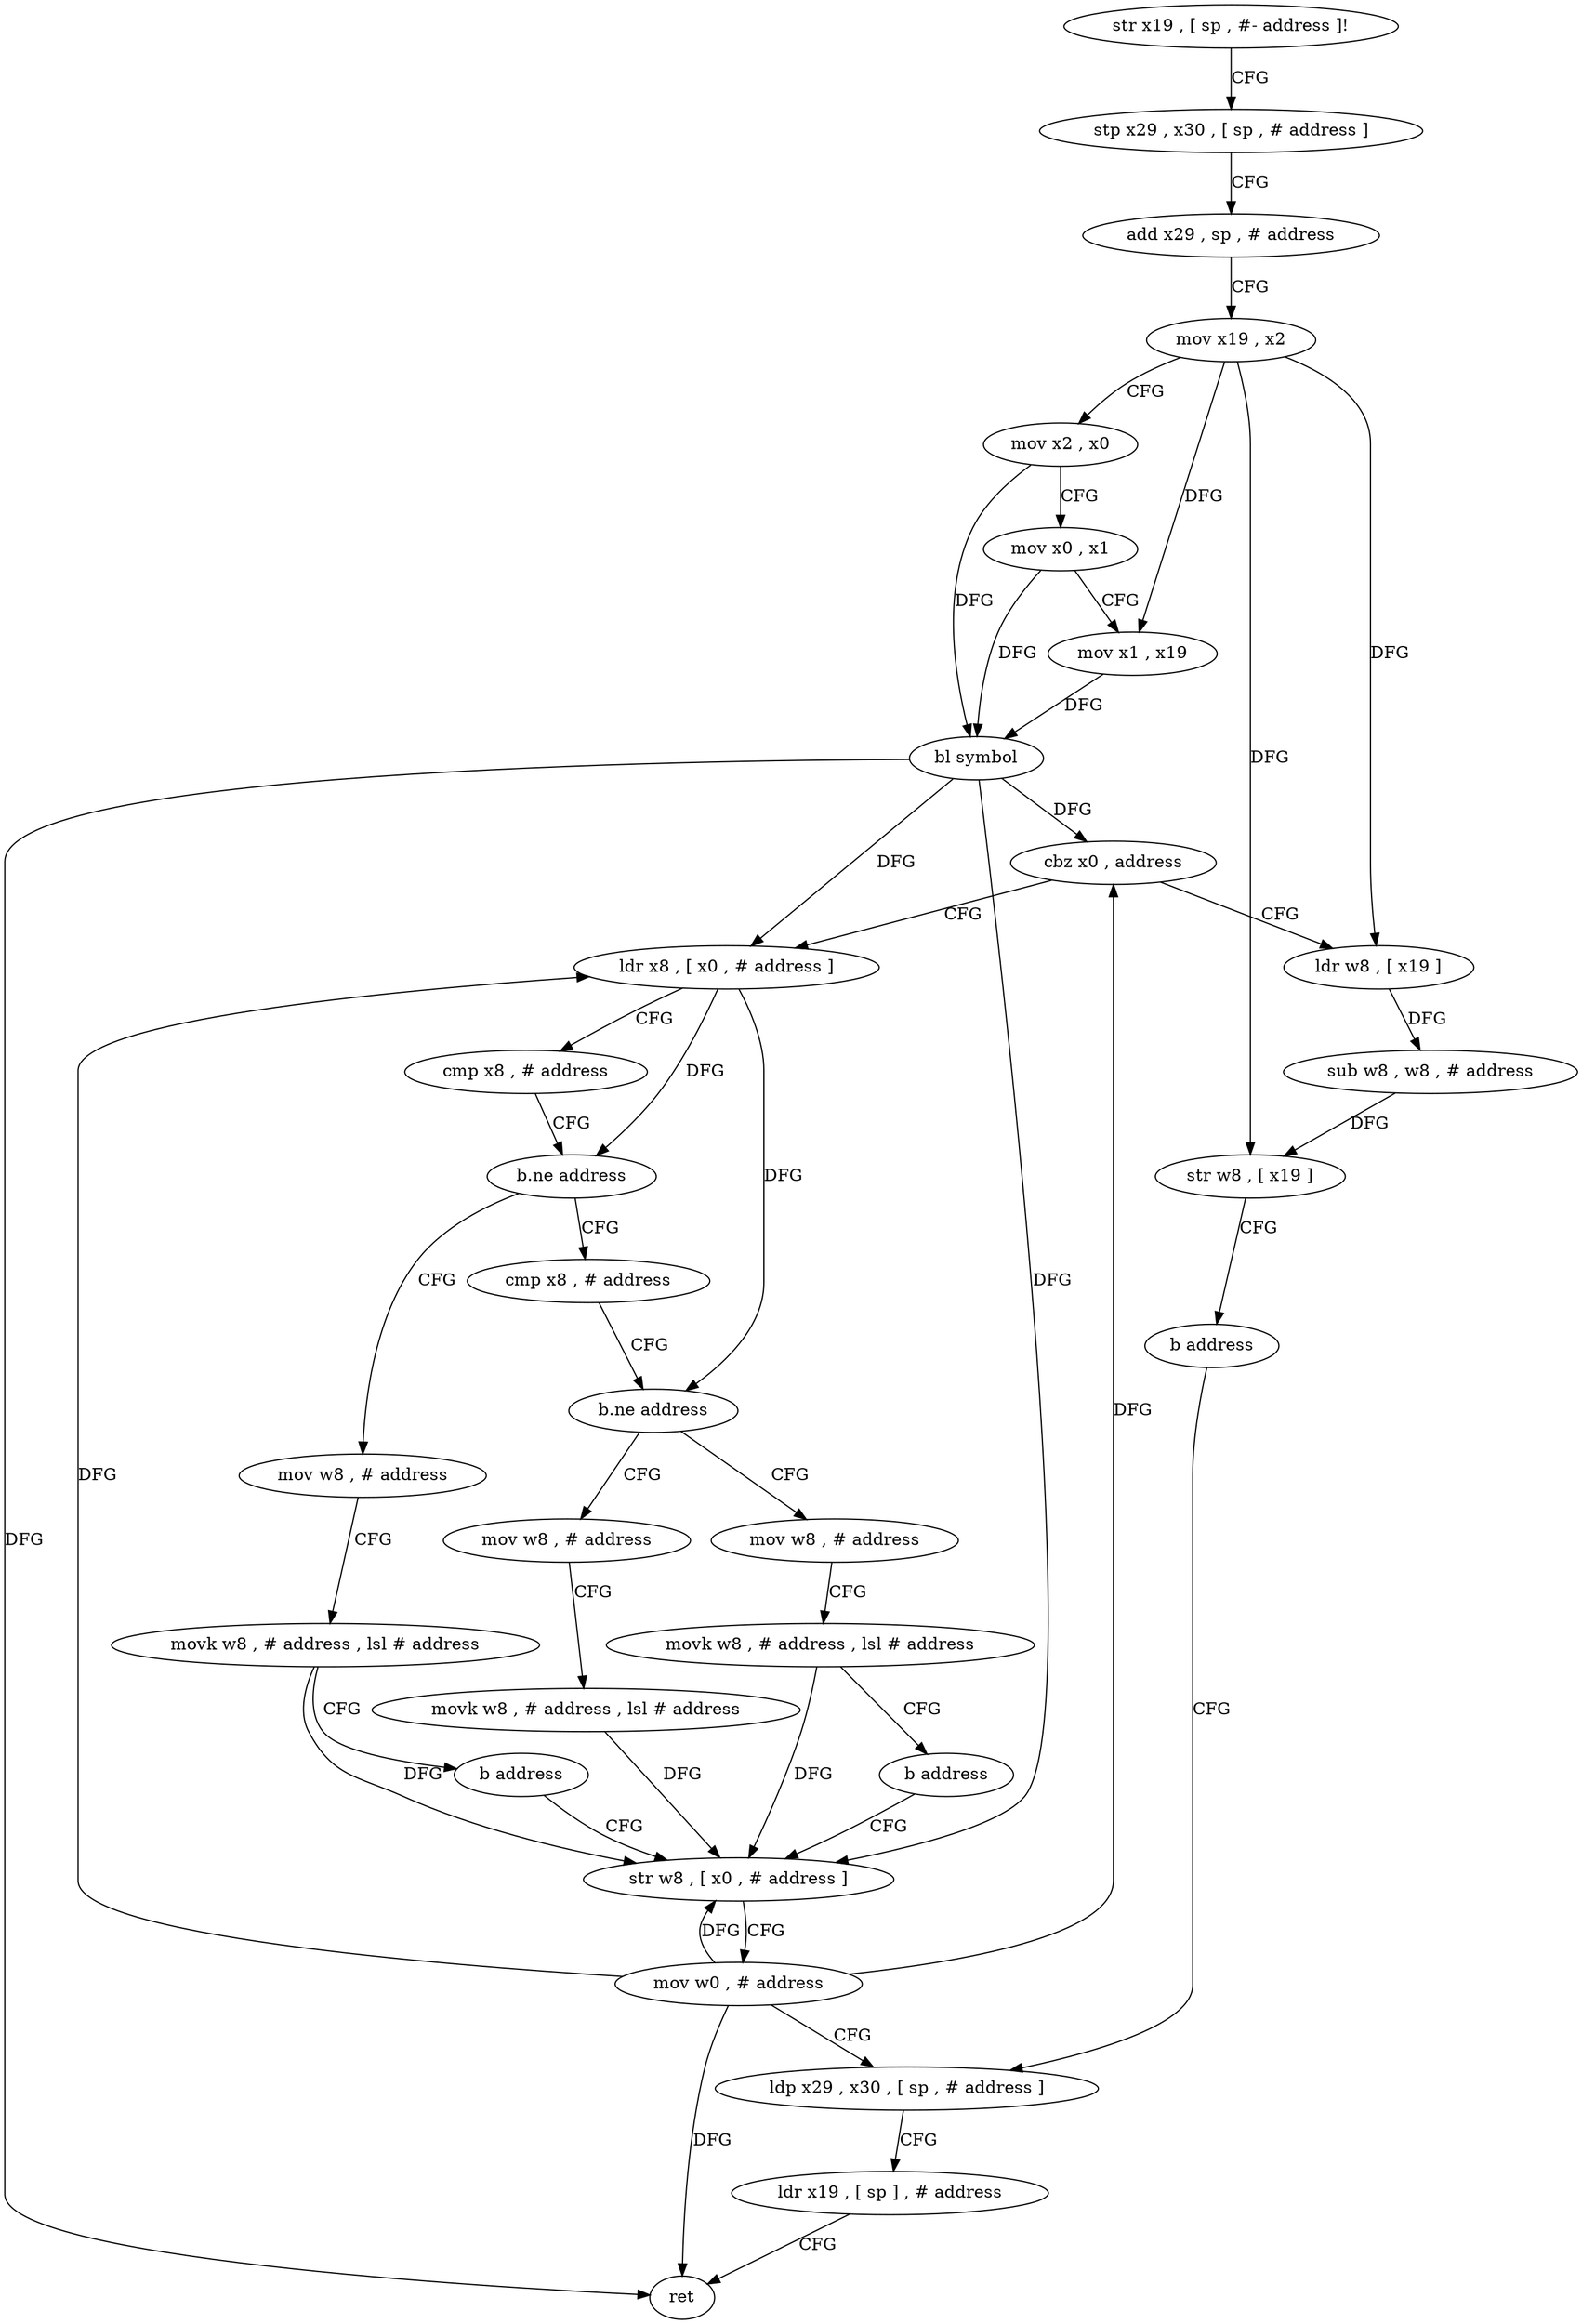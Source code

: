 digraph "func" {
"4247304" [label = "str x19 , [ sp , #- address ]!" ]
"4247308" [label = "stp x29 , x30 , [ sp , # address ]" ]
"4247312" [label = "add x29 , sp , # address" ]
"4247316" [label = "mov x19 , x2" ]
"4247320" [label = "mov x2 , x0" ]
"4247324" [label = "mov x0 , x1" ]
"4247328" [label = "mov x1 , x19" ]
"4247332" [label = "bl symbol" ]
"4247336" [label = "cbz x0 , address" ]
"4247364" [label = "ldr w8 , [ x19 ]" ]
"4247340" [label = "ldr x8 , [ x0 , # address ]" ]
"4247368" [label = "sub w8 , w8 , # address" ]
"4247372" [label = "str w8 , [ x19 ]" ]
"4247376" [label = "b address" ]
"4247416" [label = "ldp x29 , x30 , [ sp , # address ]" ]
"4247344" [label = "cmp x8 , # address" ]
"4247348" [label = "b.ne address" ]
"4247380" [label = "cmp x8 , # address" ]
"4247352" [label = "mov w8 , # address" ]
"4247420" [label = "ldr x19 , [ sp ] , # address" ]
"4247424" [label = "ret" ]
"4247384" [label = "b.ne address" ]
"4247400" [label = "mov w8 , # address" ]
"4247388" [label = "mov w8 , # address" ]
"4247356" [label = "movk w8 , # address , lsl # address" ]
"4247360" [label = "b address" ]
"4247408" [label = "str w8 , [ x0 , # address ]" ]
"4247404" [label = "movk w8 , # address , lsl # address" ]
"4247392" [label = "movk w8 , # address , lsl # address" ]
"4247396" [label = "b address" ]
"4247412" [label = "mov w0 , # address" ]
"4247304" -> "4247308" [ label = "CFG" ]
"4247308" -> "4247312" [ label = "CFG" ]
"4247312" -> "4247316" [ label = "CFG" ]
"4247316" -> "4247320" [ label = "CFG" ]
"4247316" -> "4247328" [ label = "DFG" ]
"4247316" -> "4247364" [ label = "DFG" ]
"4247316" -> "4247372" [ label = "DFG" ]
"4247320" -> "4247324" [ label = "CFG" ]
"4247320" -> "4247332" [ label = "DFG" ]
"4247324" -> "4247328" [ label = "CFG" ]
"4247324" -> "4247332" [ label = "DFG" ]
"4247328" -> "4247332" [ label = "DFG" ]
"4247332" -> "4247336" [ label = "DFG" ]
"4247332" -> "4247340" [ label = "DFG" ]
"4247332" -> "4247424" [ label = "DFG" ]
"4247332" -> "4247408" [ label = "DFG" ]
"4247336" -> "4247364" [ label = "CFG" ]
"4247336" -> "4247340" [ label = "CFG" ]
"4247364" -> "4247368" [ label = "DFG" ]
"4247340" -> "4247344" [ label = "CFG" ]
"4247340" -> "4247348" [ label = "DFG" ]
"4247340" -> "4247384" [ label = "DFG" ]
"4247368" -> "4247372" [ label = "DFG" ]
"4247372" -> "4247376" [ label = "CFG" ]
"4247376" -> "4247416" [ label = "CFG" ]
"4247416" -> "4247420" [ label = "CFG" ]
"4247344" -> "4247348" [ label = "CFG" ]
"4247348" -> "4247380" [ label = "CFG" ]
"4247348" -> "4247352" [ label = "CFG" ]
"4247380" -> "4247384" [ label = "CFG" ]
"4247352" -> "4247356" [ label = "CFG" ]
"4247420" -> "4247424" [ label = "CFG" ]
"4247384" -> "4247400" [ label = "CFG" ]
"4247384" -> "4247388" [ label = "CFG" ]
"4247400" -> "4247404" [ label = "CFG" ]
"4247388" -> "4247392" [ label = "CFG" ]
"4247356" -> "4247360" [ label = "CFG" ]
"4247356" -> "4247408" [ label = "DFG" ]
"4247360" -> "4247408" [ label = "CFG" ]
"4247408" -> "4247412" [ label = "CFG" ]
"4247404" -> "4247408" [ label = "DFG" ]
"4247392" -> "4247396" [ label = "CFG" ]
"4247392" -> "4247408" [ label = "DFG" ]
"4247396" -> "4247408" [ label = "CFG" ]
"4247412" -> "4247416" [ label = "CFG" ]
"4247412" -> "4247336" [ label = "DFG" ]
"4247412" -> "4247340" [ label = "DFG" ]
"4247412" -> "4247424" [ label = "DFG" ]
"4247412" -> "4247408" [ label = "DFG" ]
}
